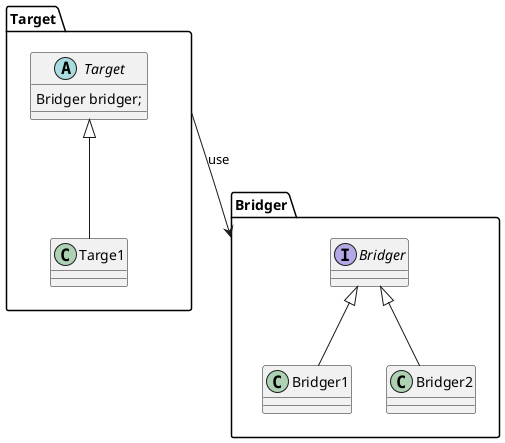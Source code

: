 @startuml

package "Target" {
    abstract Target {
        Bridger bridger;
    }

    class Targe1 extends Target {

    }
}

package "Bridger" {
    interface Bridger {

    }

    class Bridger1 extends Bridger {
    }
    class Bridger2 extends Bridger {
    }
}

Target --> Bridger : use


@enduml
